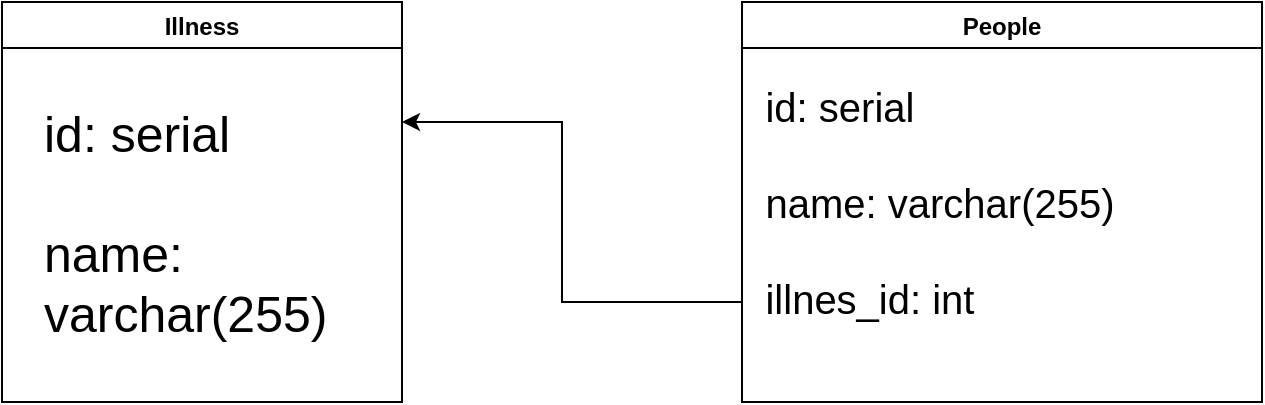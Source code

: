 <mxfile version="16.6.2" type="github"><diagram id="aS7-3IIsY7PCB-f6TBho" name="Page-1"><mxGraphModel dx="946" dy="646" grid="1" gridSize="10" guides="1" tooltips="1" connect="1" arrows="1" fold="1" page="1" pageScale="1" pageWidth="827" pageHeight="1169" math="0" shadow="0"><root><mxCell id="0"/><mxCell id="1" parent="0"/><mxCell id="tAGLxVBrVsnaSOrZ9aY6-3" value="Illness" style="swimlane;startSize=23;" vertex="1" parent="1"><mxGeometry x="60" y="110" width="200" height="200" as="geometry"/></mxCell><mxCell id="tAGLxVBrVsnaSOrZ9aY6-4" value="&lt;div style=&quot;text-align: left ; font-size: 25px&quot;&gt;&lt;font style=&quot;font-size: 25px&quot;&gt;id: serial&lt;/font&gt;&lt;/div&gt;&lt;div style=&quot;text-align: left ; font-size: 25px&quot;&gt;&lt;br&gt;&lt;/div&gt;&lt;div style=&quot;text-align: left ; font-size: 25px&quot;&gt;&lt;font style=&quot;font-size: 25px&quot;&gt;name: varchar(255)&lt;/font&gt;&lt;/div&gt;" style="text;html=1;strokeColor=none;fillColor=none;align=center;verticalAlign=middle;whiteSpace=wrap;rounded=0;" vertex="1" parent="tAGLxVBrVsnaSOrZ9aY6-3"><mxGeometry x="20" y="50" width="160" height="120" as="geometry"/></mxCell><mxCell id="tAGLxVBrVsnaSOrZ9aY6-5" value="People" style="swimlane;fontSize=12;" vertex="1" parent="1"><mxGeometry x="430" y="110" width="260" height="200" as="geometry"/></mxCell><mxCell id="tAGLxVBrVsnaSOrZ9aY6-6" value="&lt;div style=&quot;text-align: left ; font-size: 20px&quot;&gt;&lt;font style=&quot;font-size: 20px&quot;&gt;id: serial&lt;/font&gt;&lt;/div&gt;&lt;div style=&quot;text-align: left ; font-size: 20px&quot;&gt;&lt;font style=&quot;font-size: 20px&quot;&gt;&lt;br&gt;&lt;/font&gt;&lt;/div&gt;&lt;div style=&quot;text-align: left ; font-size: 20px&quot;&gt;&lt;span&gt;name: varchar(255)&lt;/span&gt;&lt;br&gt;&lt;/div&gt;&lt;div style=&quot;text-align: left ; font-size: 20px&quot;&gt;&lt;span&gt;&lt;br&gt;&lt;/span&gt;&lt;/div&gt;&lt;div style=&quot;text-align: left ; font-size: 20px&quot;&gt;&lt;span&gt;illnes_id: int&lt;/span&gt;&lt;/div&gt;" style="text;html=1;strokeColor=none;fillColor=none;align=center;verticalAlign=middle;whiteSpace=wrap;rounded=0;" vertex="1" parent="tAGLxVBrVsnaSOrZ9aY6-5"><mxGeometry x="-16" y="40" width="230" height="120" as="geometry"/></mxCell><mxCell id="tAGLxVBrVsnaSOrZ9aY6-7" value="" style="endArrow=classic;html=1;rounded=0;fontSize=20;exitX=0;exitY=0.75;exitDx=0;exitDy=0;" edge="1" parent="1" source="tAGLxVBrVsnaSOrZ9aY6-5"><mxGeometry width="50" height="50" relative="1" as="geometry"><mxPoint x="420" y="290" as="sourcePoint"/><mxPoint x="260" y="170" as="targetPoint"/><Array as="points"><mxPoint x="340" y="260"/><mxPoint x="340" y="170"/></Array></mxGeometry></mxCell></root></mxGraphModel></diagram></mxfile>